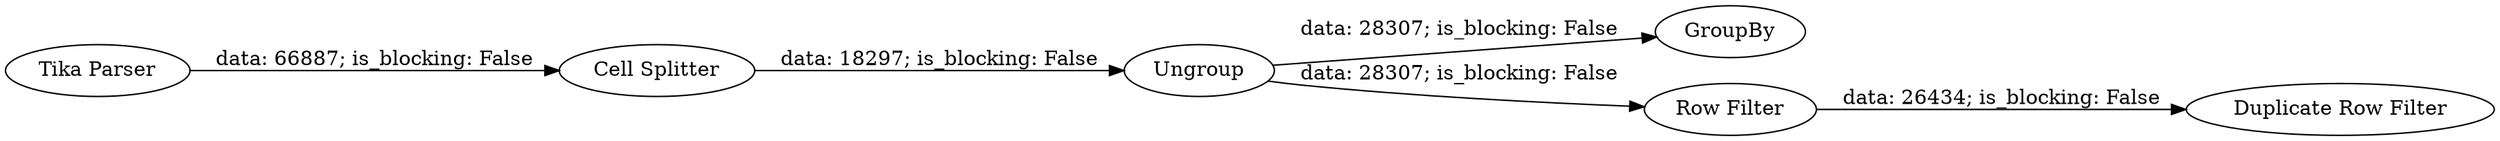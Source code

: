 digraph {
	"8580438674357928892_15" [label=GroupBy]
	"8580438674357928892_8" [label="Cell Splitter"]
	"8580438674357928892_1" [label="Tika Parser"]
	"8580438674357928892_12" [label="Duplicate Row Filter"]
	"8580438674357928892_13" [label="Row Filter"]
	"8580438674357928892_9" [label=Ungroup]
	"8580438674357928892_1" -> "8580438674357928892_8" [label="data: 66887; is_blocking: False"]
	"8580438674357928892_9" -> "8580438674357928892_13" [label="data: 28307; is_blocking: False"]
	"8580438674357928892_8" -> "8580438674357928892_9" [label="data: 18297; is_blocking: False"]
	"8580438674357928892_13" -> "8580438674357928892_12" [label="data: 26434; is_blocking: False"]
	"8580438674357928892_9" -> "8580438674357928892_15" [label="data: 28307; is_blocking: False"]
	rankdir=LR
}
